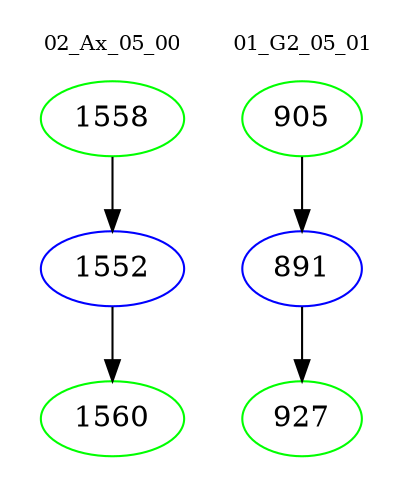 digraph{
subgraph cluster_0 {
color = white
label = "02_Ax_05_00";
fontsize=10;
T0_1558 [label="1558", color="green"]
T0_1558 -> T0_1552 [color="black"]
T0_1552 [label="1552", color="blue"]
T0_1552 -> T0_1560 [color="black"]
T0_1560 [label="1560", color="green"]
}
subgraph cluster_1 {
color = white
label = "01_G2_05_01";
fontsize=10;
T1_905 [label="905", color="green"]
T1_905 -> T1_891 [color="black"]
T1_891 [label="891", color="blue"]
T1_891 -> T1_927 [color="black"]
T1_927 [label="927", color="green"]
}
}
